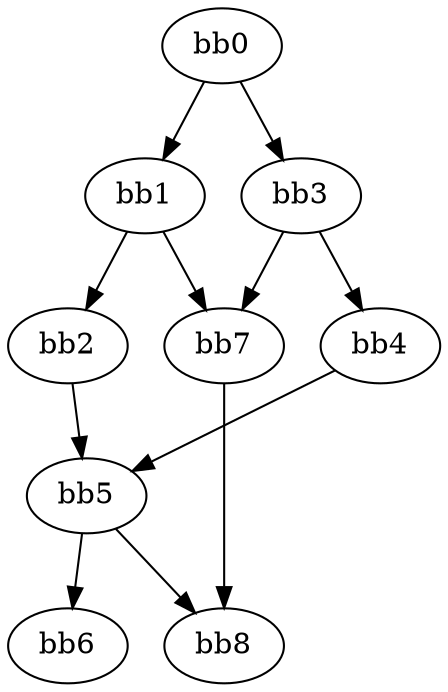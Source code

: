 digraph {
    0 [ label = "bb0\l" ]
    1 [ label = "bb1\l" ]
    2 [ label = "bb2\l" ]
    3 [ label = "bb3\l" ]
    4 [ label = "bb4\l" ]
    5 [ label = "bb5\l" ]
    6 [ label = "bb6\l" ]
    7 [ label = "bb7\l" ]
    8 [ label = "bb8\l" ]
    0 -> 1 [ ]
    0 -> 3 [ ]
    1 -> 2 [ ]
    1 -> 7 [ ]
    2 -> 5 [ ]
    3 -> 4 [ ]
    3 -> 7 [ ]
    4 -> 5 [ ]
    5 -> 6 [ ]
    5 -> 8 [ ]
    7 -> 8 [ ]
}

